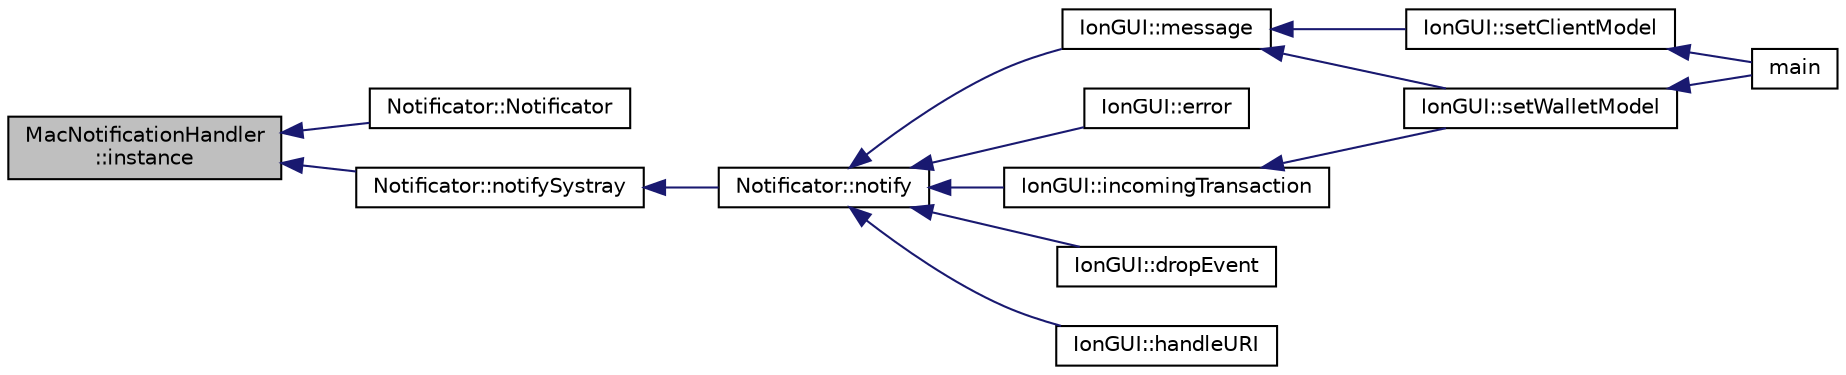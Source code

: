 digraph "MacNotificationHandler::instance"
{
  edge [fontname="Helvetica",fontsize="10",labelfontname="Helvetica",labelfontsize="10"];
  node [fontname="Helvetica",fontsize="10",shape=record];
  rankdir="LR";
  Node15 [label="MacNotificationHandler\l::instance",height=0.2,width=0.4,color="black", fillcolor="grey75", style="filled", fontcolor="black"];
  Node15 -> Node16 [dir="back",color="midnightblue",fontsize="10",style="solid",fontname="Helvetica"];
  Node16 [label="Notificator::Notificator",height=0.2,width=0.4,color="black", fillcolor="white", style="filled",URL="$da/d97/class_notificator.html#a160ee34ea7ce46bd20d5684504f53509",tooltip="Create a new notificator. "];
  Node15 -> Node17 [dir="back",color="midnightblue",fontsize="10",style="solid",fontname="Helvetica"];
  Node17 [label="Notificator::notifySystray",height=0.2,width=0.4,color="black", fillcolor="white", style="filled",URL="$da/d97/class_notificator.html#ac48ec94cd02fc4ea80db6c50e24086c1"];
  Node17 -> Node18 [dir="back",color="midnightblue",fontsize="10",style="solid",fontname="Helvetica"];
  Node18 [label="Notificator::notify",height=0.2,width=0.4,color="black", fillcolor="white", style="filled",URL="$da/d97/class_notificator.html#ae08e1e7e85ddc4690f307649021f7fdc",tooltip="Show notification message. "];
  Node18 -> Node19 [dir="back",color="midnightblue",fontsize="10",style="solid",fontname="Helvetica"];
  Node19 [label="IonGUI::message",height=0.2,width=0.4,color="black", fillcolor="white", style="filled",URL="$dc/d0b/class_ion_g_u_i.html#a2fa24a98cb6fff32ed71cd80f9a8b2aa",tooltip="Notify the user of an event from the core network or transaction handling code. "];
  Node19 -> Node20 [dir="back",color="midnightblue",fontsize="10",style="solid",fontname="Helvetica"];
  Node20 [label="IonGUI::setClientModel",height=0.2,width=0.4,color="black", fillcolor="white", style="filled",URL="$dc/d0b/class_ion_g_u_i.html#aee0c583c834ce4f4c598c29db83b0680",tooltip="Set the client model. "];
  Node20 -> Node21 [dir="back",color="midnightblue",fontsize="10",style="solid",fontname="Helvetica"];
  Node21 [label="main",height=0.2,width=0.4,color="black", fillcolor="white", style="filled",URL="$d5/d2d/ion_8cpp.html#a0ddf1224851353fc92bfbff6f499fa97"];
  Node19 -> Node22 [dir="back",color="midnightblue",fontsize="10",style="solid",fontname="Helvetica"];
  Node22 [label="IonGUI::setWalletModel",height=0.2,width=0.4,color="black", fillcolor="white", style="filled",URL="$dc/d0b/class_ion_g_u_i.html#a37f87db65498b036d387c705a749c45d",tooltip="Set the wallet model. "];
  Node22 -> Node21 [dir="back",color="midnightblue",fontsize="10",style="solid",fontname="Helvetica"];
  Node18 -> Node23 [dir="back",color="midnightblue",fontsize="10",style="solid",fontname="Helvetica"];
  Node23 [label="IonGUI::error",height=0.2,width=0.4,color="black", fillcolor="white", style="filled",URL="$dc/d0b/class_ion_g_u_i.html#a886d81f8464ca85aea167bd81525bc4c",tooltip="Notify the user of an error in the network or transaction handling code. "];
  Node18 -> Node24 [dir="back",color="midnightblue",fontsize="10",style="solid",fontname="Helvetica"];
  Node24 [label="IonGUI::incomingTransaction",height=0.2,width=0.4,color="black", fillcolor="white", style="filled",URL="$dc/d0b/class_ion_g_u_i.html#acdb78c5d98fb4528bd0e9f5b9c5ad048",tooltip="Show incoming transaction notification for new transactions. "];
  Node24 -> Node22 [dir="back",color="midnightblue",fontsize="10",style="solid",fontname="Helvetica"];
  Node18 -> Node25 [dir="back",color="midnightblue",fontsize="10",style="solid",fontname="Helvetica"];
  Node25 [label="IonGUI::dropEvent",height=0.2,width=0.4,color="black", fillcolor="white", style="filled",URL="$dc/d0b/class_ion_g_u_i.html#a42edcabd719877fa223bfc4ce1004950"];
  Node18 -> Node26 [dir="back",color="midnightblue",fontsize="10",style="solid",fontname="Helvetica"];
  Node26 [label="IonGUI::handleURI",height=0.2,width=0.4,color="black", fillcolor="white", style="filled",URL="$dc/d0b/class_ion_g_u_i.html#a96c92e010ff8af010b4053c09128a273"];
}
